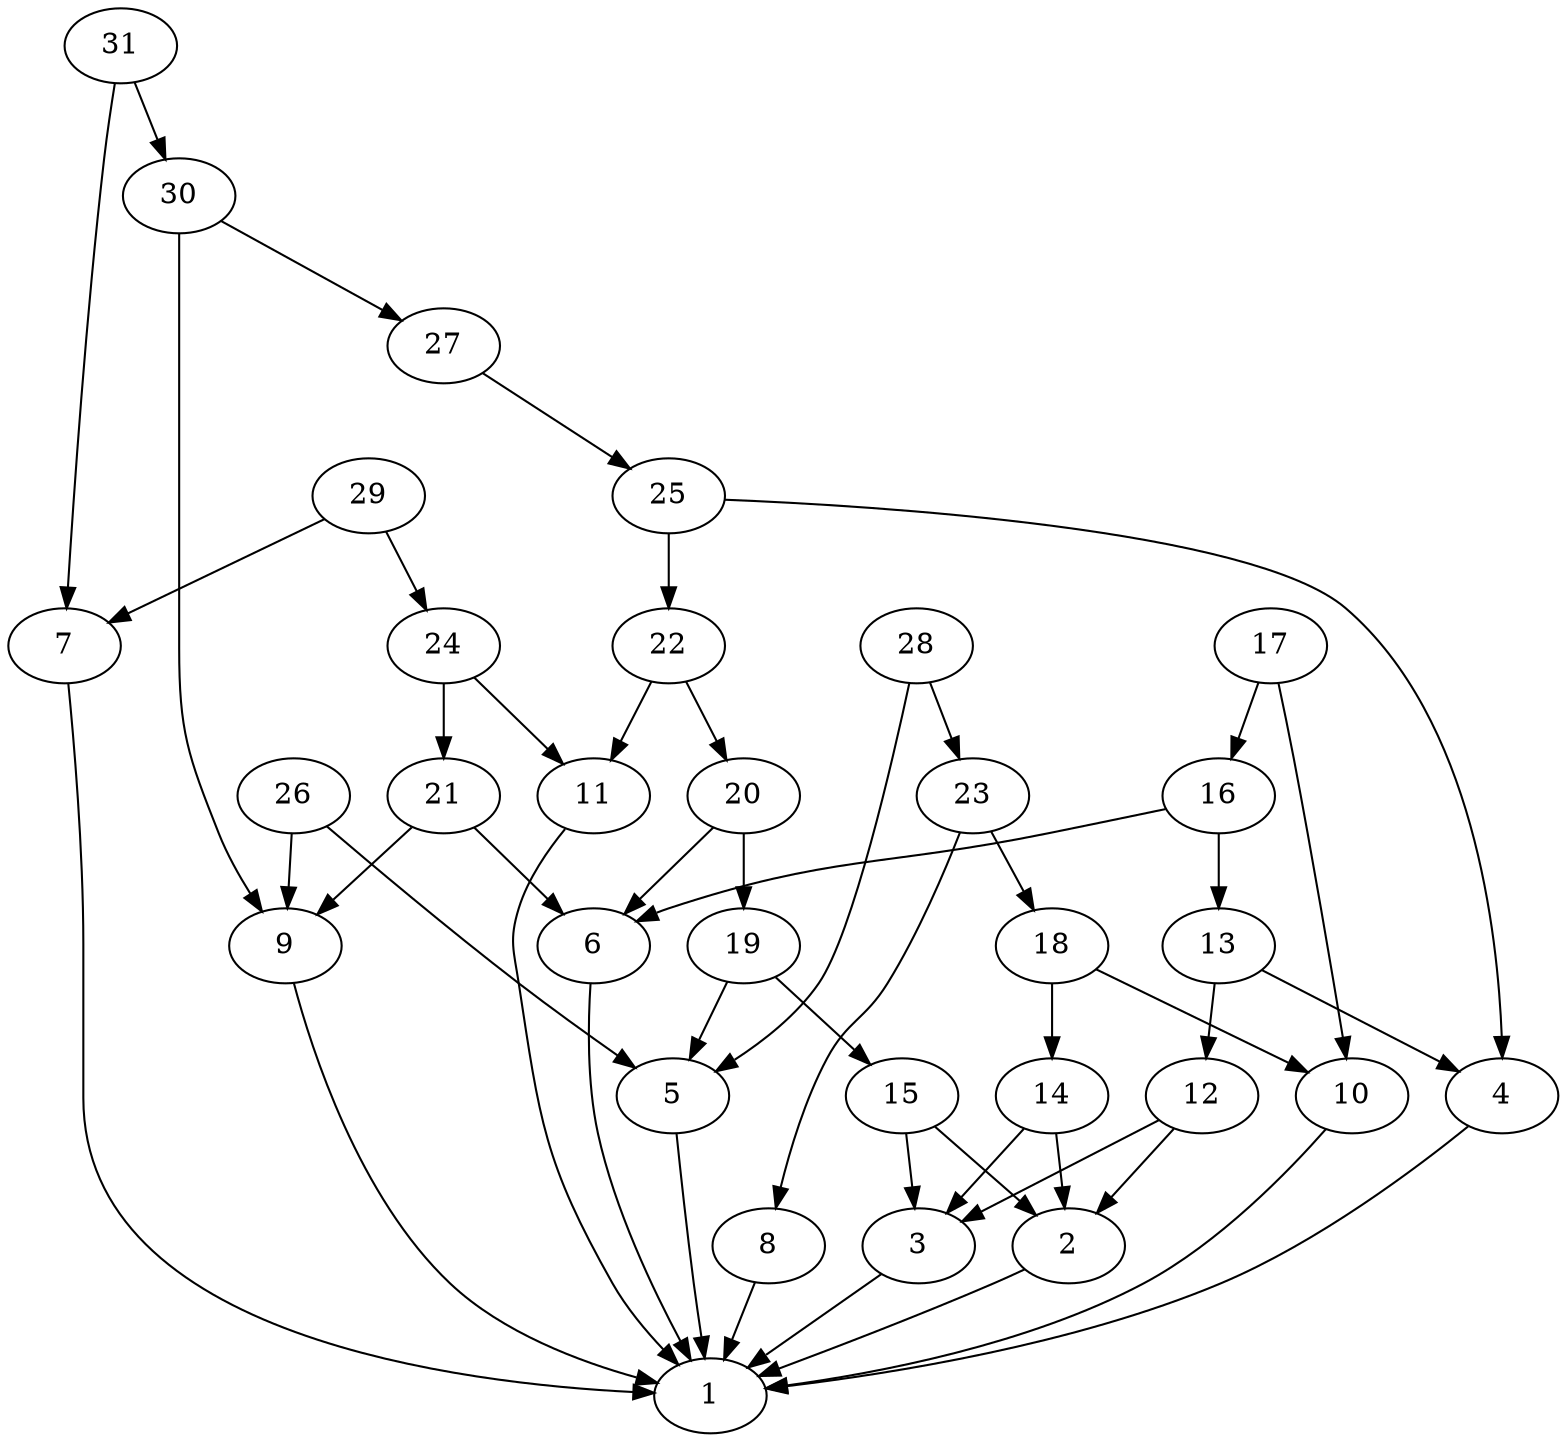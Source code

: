 digraph G {
31->7;31->30;30->27;30->9;27->25;25->22;25->4;22->11;22->20;17->10;17->16;28->5;28->23;29->24;29->7;23->8;23->18;20->19;20->6;19->15;19->5;15->2;15->3;16->6;16->13;18->14;18->10;13->12;13->4;4->1;24->11;24->21;7->1;14->2;14->3;12->2;12->3;3->1;2->1;21->9;21->6;6->1;8->1;26->9;26->5;5->1;11->1;10->1;9->1;}
